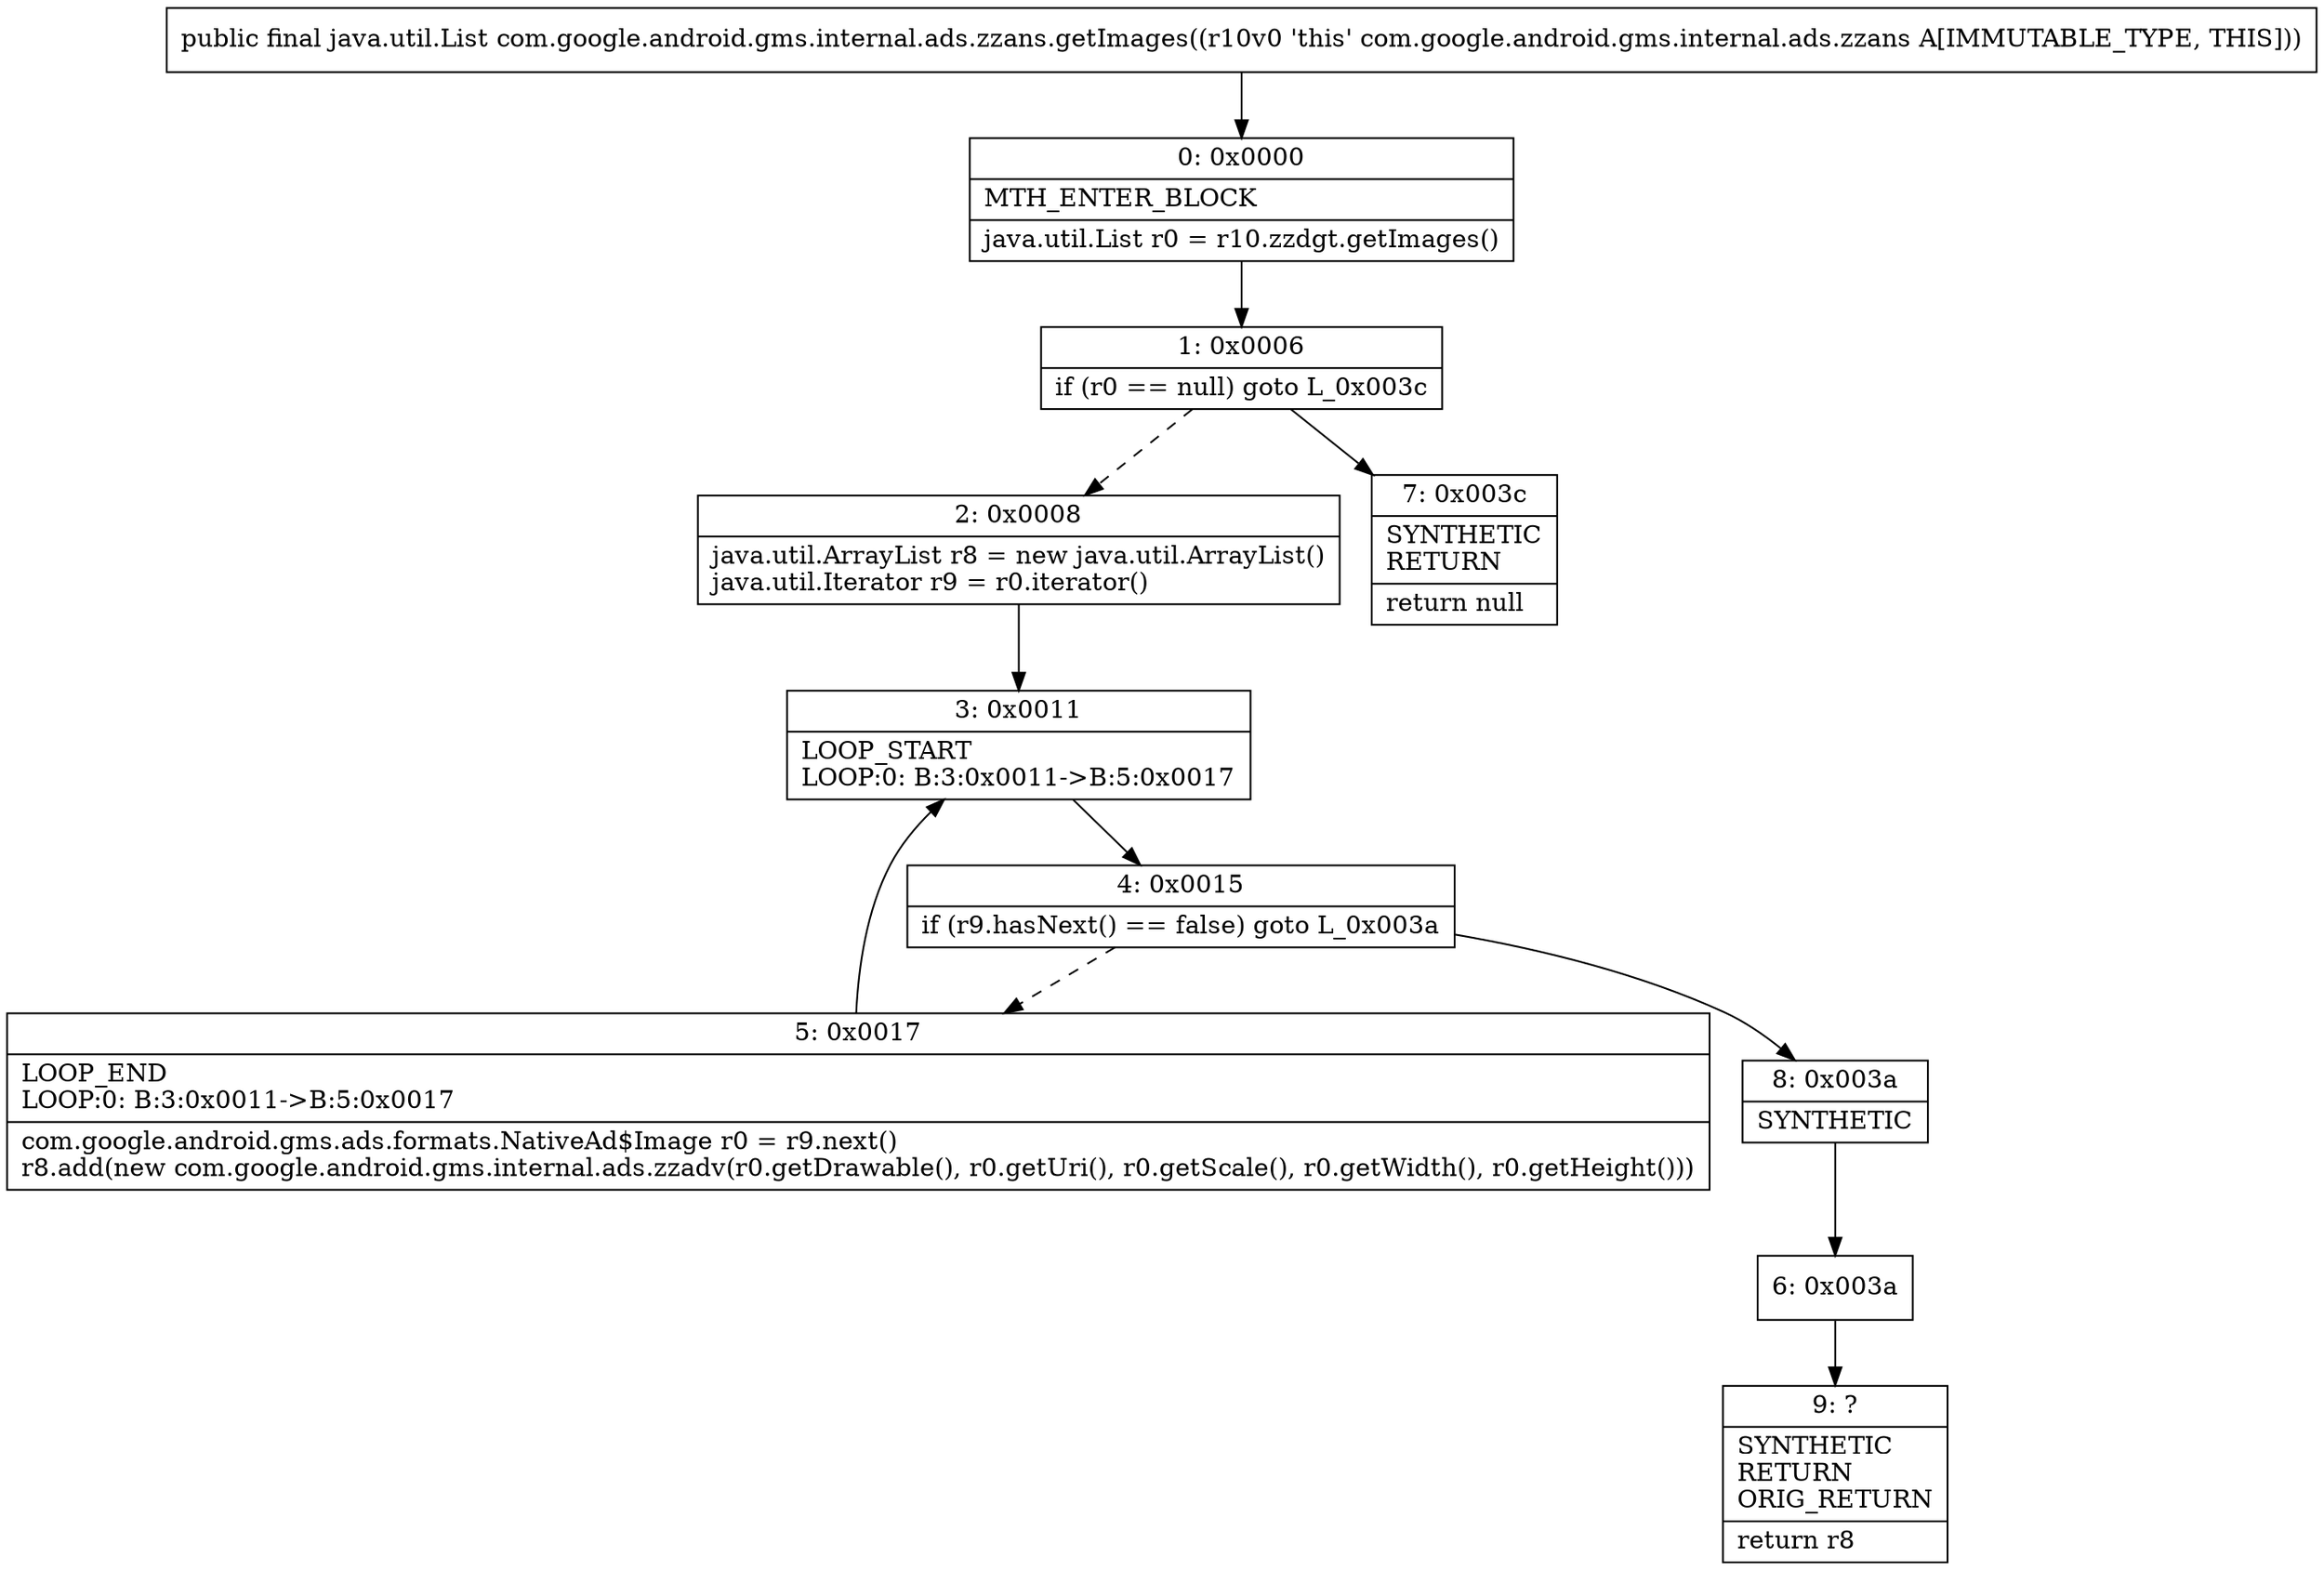 digraph "CFG forcom.google.android.gms.internal.ads.zzans.getImages()Ljava\/util\/List;" {
Node_0 [shape=record,label="{0\:\ 0x0000|MTH_ENTER_BLOCK\l|java.util.List r0 = r10.zzdgt.getImages()\l}"];
Node_1 [shape=record,label="{1\:\ 0x0006|if (r0 == null) goto L_0x003c\l}"];
Node_2 [shape=record,label="{2\:\ 0x0008|java.util.ArrayList r8 = new java.util.ArrayList()\ljava.util.Iterator r9 = r0.iterator()\l}"];
Node_3 [shape=record,label="{3\:\ 0x0011|LOOP_START\lLOOP:0: B:3:0x0011\-\>B:5:0x0017\l}"];
Node_4 [shape=record,label="{4\:\ 0x0015|if (r9.hasNext() == false) goto L_0x003a\l}"];
Node_5 [shape=record,label="{5\:\ 0x0017|LOOP_END\lLOOP:0: B:3:0x0011\-\>B:5:0x0017\l|com.google.android.gms.ads.formats.NativeAd$Image r0 = r9.next()\lr8.add(new com.google.android.gms.internal.ads.zzadv(r0.getDrawable(), r0.getUri(), r0.getScale(), r0.getWidth(), r0.getHeight()))\l}"];
Node_6 [shape=record,label="{6\:\ 0x003a}"];
Node_7 [shape=record,label="{7\:\ 0x003c|SYNTHETIC\lRETURN\l|return null\l}"];
Node_8 [shape=record,label="{8\:\ 0x003a|SYNTHETIC\l}"];
Node_9 [shape=record,label="{9\:\ ?|SYNTHETIC\lRETURN\lORIG_RETURN\l|return r8\l}"];
MethodNode[shape=record,label="{public final java.util.List com.google.android.gms.internal.ads.zzans.getImages((r10v0 'this' com.google.android.gms.internal.ads.zzans A[IMMUTABLE_TYPE, THIS])) }"];
MethodNode -> Node_0;
Node_0 -> Node_1;
Node_1 -> Node_2[style=dashed];
Node_1 -> Node_7;
Node_2 -> Node_3;
Node_3 -> Node_4;
Node_4 -> Node_5[style=dashed];
Node_4 -> Node_8;
Node_5 -> Node_3;
Node_6 -> Node_9;
Node_8 -> Node_6;
}


